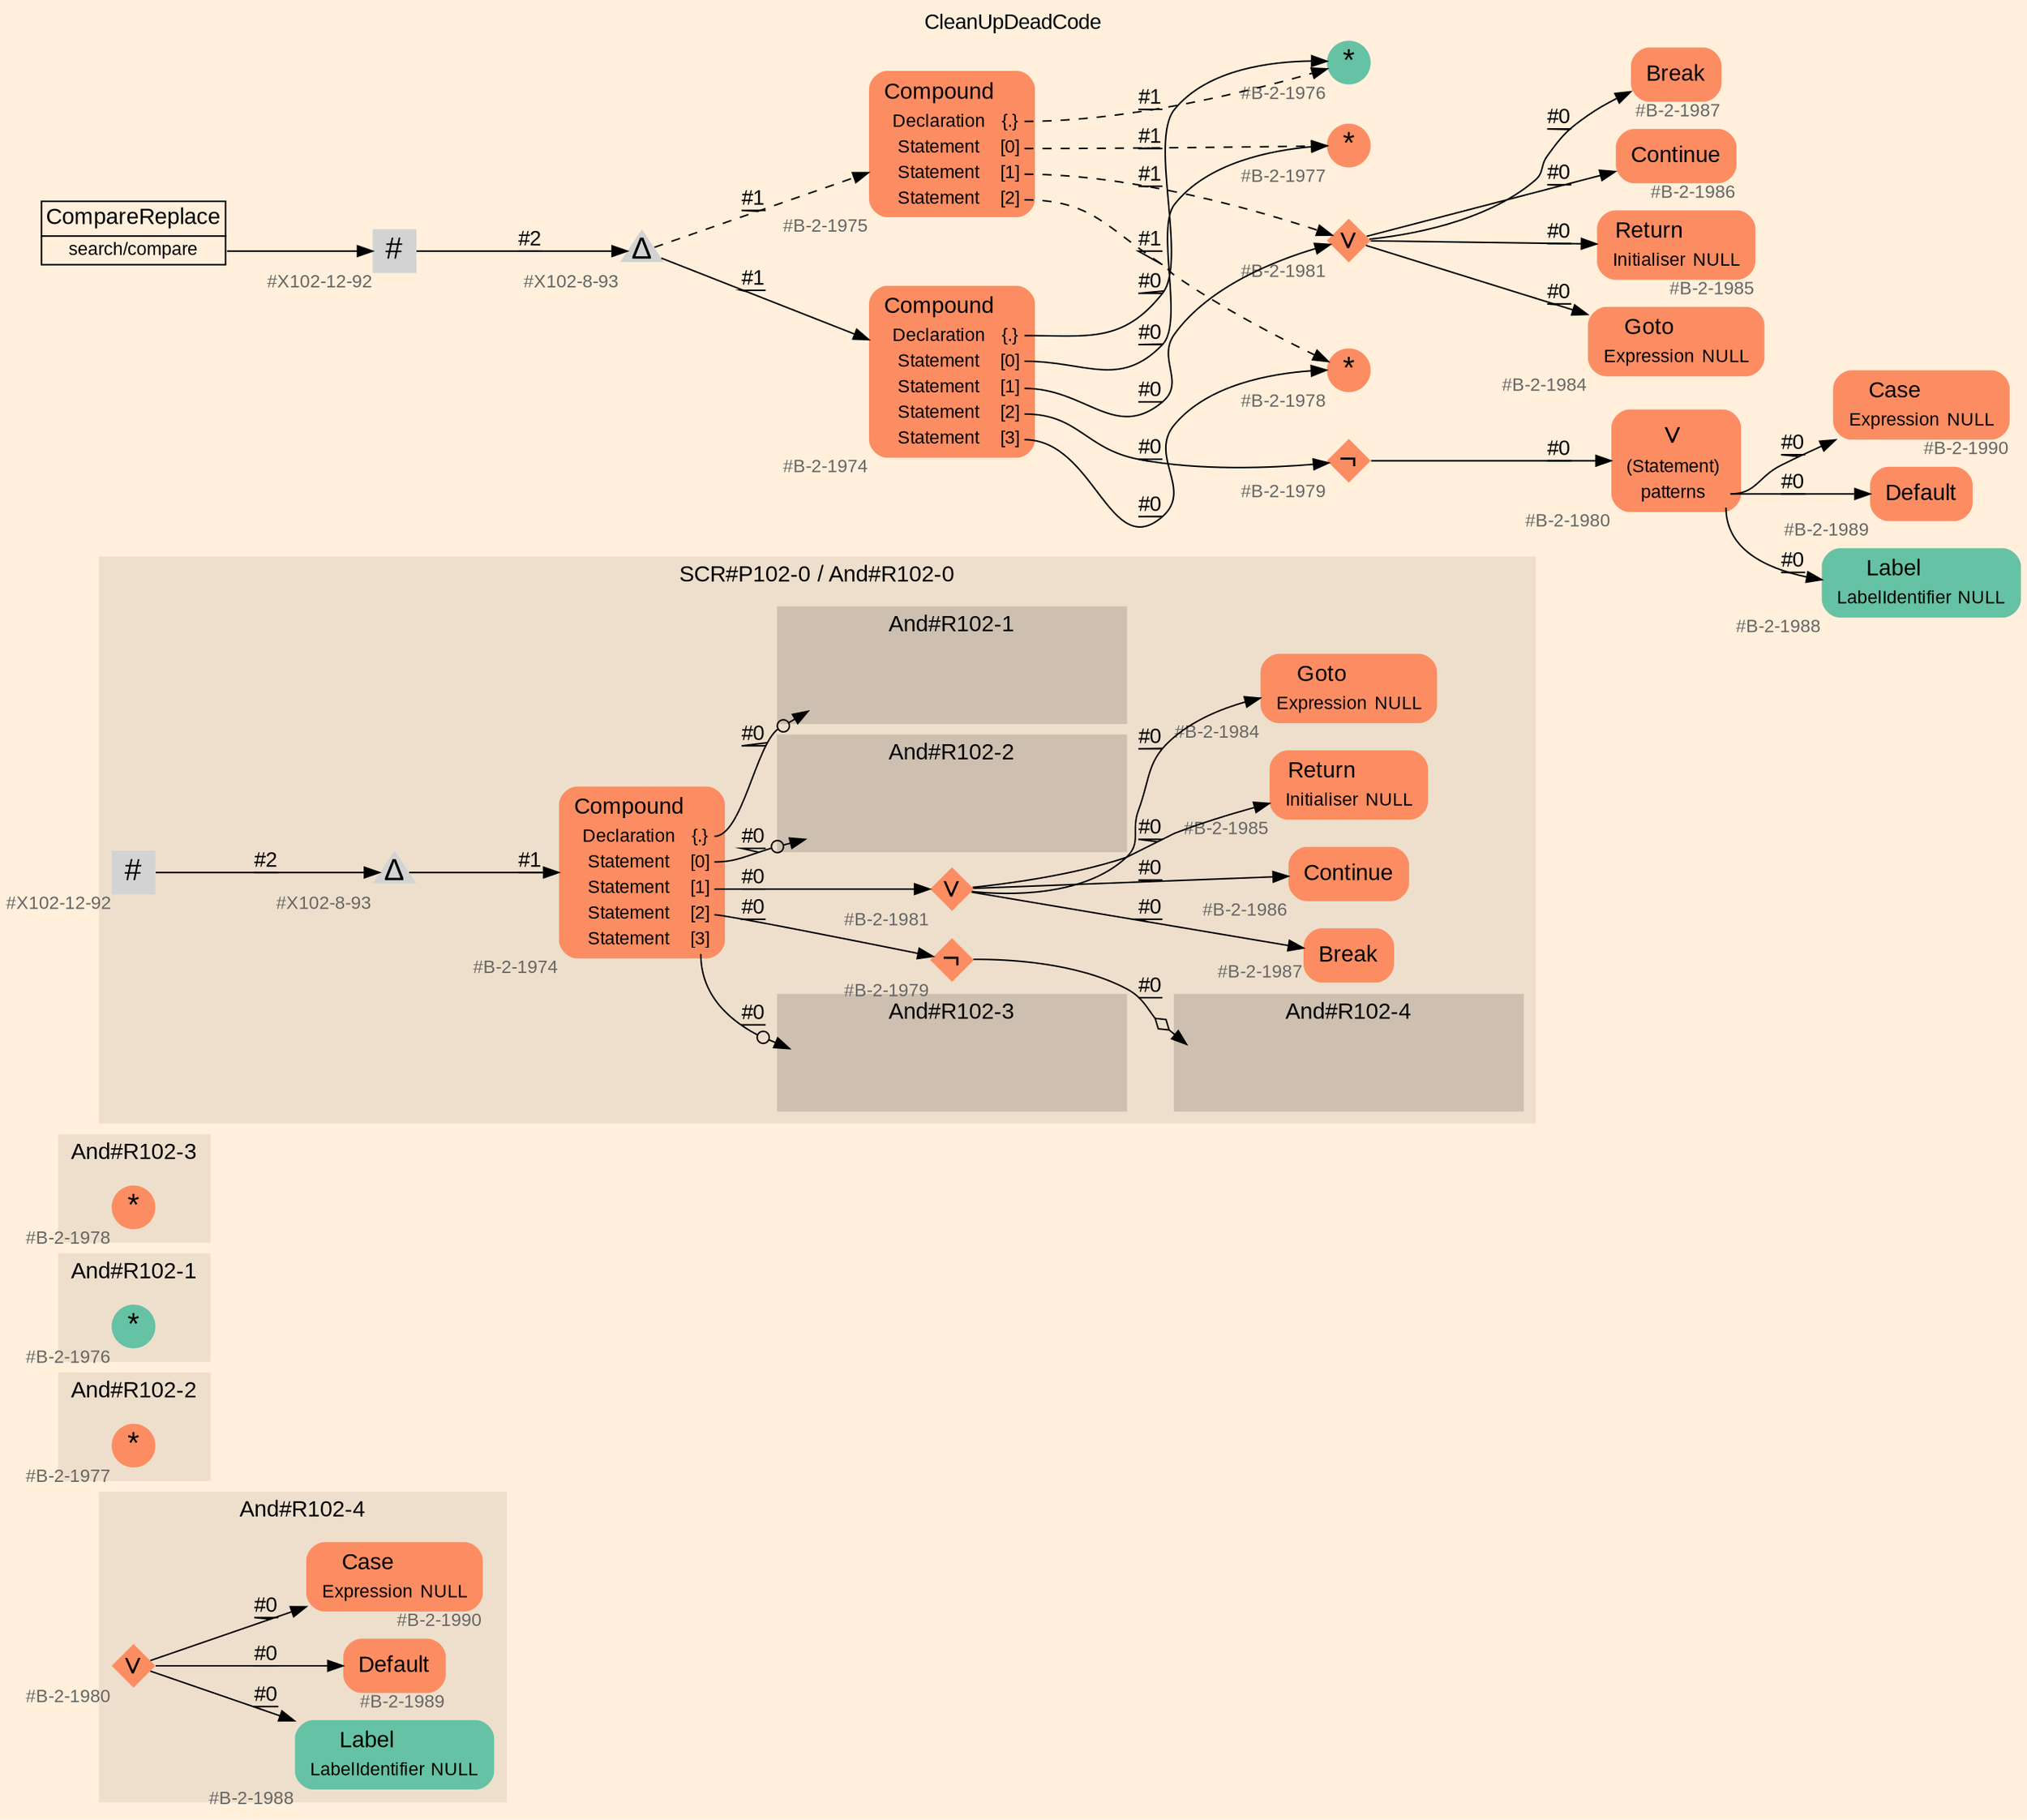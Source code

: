 digraph "CleanUpDeadCode" {
label = "CleanUpDeadCode"
labelloc = t
graph [
    rankdir = "LR"
    ranksep = 0.3
    bgcolor = antiquewhite1
    color = black
    fontcolor = black
    fontname = "Arial"
];
node [
    fontname = "Arial"
];
edge [
    fontname = "Arial"
];

// -------------------- figure And#R102-4 --------------------
// -------- region And#R102-4 ----------
subgraph "clusterAnd#R102-4" {
    label = "And#R102-4"
    style = "filled"
    color = antiquewhite2
    fontsize = "15"
    // -------- block And#R102-4/#B-2-1988 ----------
    "And#R102-4/#B-2-1988" [
        fillcolor = "/set28/1"
        xlabel = "#B-2-1988"
        fontsize = "12"
        fontcolor = grey40
        shape = "plaintext"
        label = <<TABLE BORDER="0" CELLBORDER="0" CELLSPACING="0">
         <TR><TD><FONT COLOR="black" POINT-SIZE="15">Label</FONT></TD></TR>
         <TR><TD><FONT COLOR="black" POINT-SIZE="12">LabelIdentifier</FONT></TD><TD PORT="port0"><FONT COLOR="black" POINT-SIZE="12">NULL</FONT></TD></TR>
        </TABLE>>
        style = "rounded,filled"
    ];
    
    // -------- block And#R102-4/#B-2-1980 ----------
    "And#R102-4/#B-2-1980" [
        fillcolor = "/set28/2"
        xlabel = "#B-2-1980"
        fontsize = "12"
        fontcolor = grey40
        shape = "diamond"
        label = <<FONT COLOR="black" POINT-SIZE="20">∨</FONT>>
        style = "filled"
        penwidth = 0.0
        fixedsize = true
        width = 0.4
        height = 0.4
    ];
    
    // -------- block And#R102-4/#B-2-1989 ----------
    "And#R102-4/#B-2-1989" [
        fillcolor = "/set28/2"
        xlabel = "#B-2-1989"
        fontsize = "12"
        fontcolor = grey40
        shape = "plaintext"
        label = <<TABLE BORDER="0" CELLBORDER="0" CELLSPACING="0">
         <TR><TD><FONT COLOR="black" POINT-SIZE="15">Default</FONT></TD></TR>
        </TABLE>>
        style = "rounded,filled"
    ];
    
    // -------- block And#R102-4/#B-2-1990 ----------
    "And#R102-4/#B-2-1990" [
        fillcolor = "/set28/2"
        xlabel = "#B-2-1990"
        fontsize = "12"
        fontcolor = grey40
        shape = "plaintext"
        label = <<TABLE BORDER="0" CELLBORDER="0" CELLSPACING="0">
         <TR><TD><FONT COLOR="black" POINT-SIZE="15">Case</FONT></TD></TR>
         <TR><TD><FONT COLOR="black" POINT-SIZE="12">Expression</FONT></TD><TD PORT="port0"><FONT COLOR="black" POINT-SIZE="12">NULL</FONT></TD></TR>
        </TABLE>>
        style = "rounded,filled"
    ];
    
}

"And#R102-4/#B-2-1980" -> "And#R102-4/#B-2-1990" [
    label = "#0"
    decorate = true
    color = black
    fontcolor = black
];

"And#R102-4/#B-2-1980" -> "And#R102-4/#B-2-1989" [
    label = "#0"
    decorate = true
    color = black
    fontcolor = black
];

"And#R102-4/#B-2-1980" -> "And#R102-4/#B-2-1988" [
    label = "#0"
    decorate = true
    color = black
    fontcolor = black
];


// -------------------- figure And#R102-2 --------------------
// -------- region And#R102-2 ----------
subgraph "clusterAnd#R102-2" {
    label = "And#R102-2"
    style = "filled"
    color = antiquewhite2
    fontsize = "15"
    // -------- block And#R102-2/#B-2-1977 ----------
    "And#R102-2/#B-2-1977" [
        fillcolor = "/set28/2"
        xlabel = "#B-2-1977"
        fontsize = "12"
        fontcolor = grey40
        shape = "circle"
        label = <<FONT COLOR="black" POINT-SIZE="20">*</FONT>>
        style = "filled"
        penwidth = 0.0
        fixedsize = true
        width = 0.4
        height = 0.4
    ];
    
}


// -------------------- figure And#R102-1 --------------------
// -------- region And#R102-1 ----------
subgraph "clusterAnd#R102-1" {
    label = "And#R102-1"
    style = "filled"
    color = antiquewhite2
    fontsize = "15"
    // -------- block And#R102-1/#B-2-1976 ----------
    "And#R102-1/#B-2-1976" [
        fillcolor = "/set28/1"
        xlabel = "#B-2-1976"
        fontsize = "12"
        fontcolor = grey40
        shape = "circle"
        label = <<FONT COLOR="black" POINT-SIZE="20">*</FONT>>
        style = "filled"
        penwidth = 0.0
        fixedsize = true
        width = 0.4
        height = 0.4
    ];
    
}


// -------------------- figure And#R102-3 --------------------
// -------- region And#R102-3 ----------
subgraph "clusterAnd#R102-3" {
    label = "And#R102-3"
    style = "filled"
    color = antiquewhite2
    fontsize = "15"
    // -------- block And#R102-3/#B-2-1978 ----------
    "And#R102-3/#B-2-1978" [
        fillcolor = "/set28/2"
        xlabel = "#B-2-1978"
        fontsize = "12"
        fontcolor = grey40
        shape = "circle"
        label = <<FONT COLOR="black" POINT-SIZE="20">*</FONT>>
        style = "filled"
        penwidth = 0.0
        fixedsize = true
        width = 0.4
        height = 0.4
    ];
    
}


// -------------------- figure And#R102-0 --------------------
// -------- region And#R102-0 ----------
subgraph "clusterAnd#R102-0" {
    label = "SCR#P102-0 / And#R102-0"
    style = "filled"
    color = antiquewhite2
    fontsize = "15"
    // -------- block And#R102-0/#B-2-1984 ----------
    "And#R102-0/#B-2-1984" [
        fillcolor = "/set28/2"
        xlabel = "#B-2-1984"
        fontsize = "12"
        fontcolor = grey40
        shape = "plaintext"
        label = <<TABLE BORDER="0" CELLBORDER="0" CELLSPACING="0">
         <TR><TD><FONT COLOR="black" POINT-SIZE="15">Goto</FONT></TD></TR>
         <TR><TD><FONT COLOR="black" POINT-SIZE="12">Expression</FONT></TD><TD PORT="port0"><FONT COLOR="black" POINT-SIZE="12">NULL</FONT></TD></TR>
        </TABLE>>
        style = "rounded,filled"
    ];
    
    // -------- block And#R102-0/#B-2-1974 ----------
    "And#R102-0/#B-2-1974" [
        fillcolor = "/set28/2"
        xlabel = "#B-2-1974"
        fontsize = "12"
        fontcolor = grey40
        shape = "plaintext"
        label = <<TABLE BORDER="0" CELLBORDER="0" CELLSPACING="0">
         <TR><TD><FONT COLOR="black" POINT-SIZE="15">Compound</FONT></TD></TR>
         <TR><TD><FONT COLOR="black" POINT-SIZE="12">Declaration</FONT></TD><TD PORT="port0"><FONT COLOR="black" POINT-SIZE="12">{.}</FONT></TD></TR>
         <TR><TD><FONT COLOR="black" POINT-SIZE="12">Statement</FONT></TD><TD PORT="port1"><FONT COLOR="black" POINT-SIZE="12">[0]</FONT></TD></TR>
         <TR><TD><FONT COLOR="black" POINT-SIZE="12">Statement</FONT></TD><TD PORT="port2"><FONT COLOR="black" POINT-SIZE="12">[1]</FONT></TD></TR>
         <TR><TD><FONT COLOR="black" POINT-SIZE="12">Statement</FONT></TD><TD PORT="port3"><FONT COLOR="black" POINT-SIZE="12">[2]</FONT></TD></TR>
         <TR><TD><FONT COLOR="black" POINT-SIZE="12">Statement</FONT></TD><TD PORT="port4"><FONT COLOR="black" POINT-SIZE="12">[3]</FONT></TD></TR>
        </TABLE>>
        style = "rounded,filled"
    ];
    
    // -------- block And#R102-0/#B-2-1981 ----------
    "And#R102-0/#B-2-1981" [
        fillcolor = "/set28/2"
        xlabel = "#B-2-1981"
        fontsize = "12"
        fontcolor = grey40
        shape = "diamond"
        label = <<FONT COLOR="black" POINT-SIZE="20">∨</FONT>>
        style = "filled"
        penwidth = 0.0
        fixedsize = true
        width = 0.4
        height = 0.4
    ];
    
    // -------- block And#R102-0/#B-2-1987 ----------
    "And#R102-0/#B-2-1987" [
        fillcolor = "/set28/2"
        xlabel = "#B-2-1987"
        fontsize = "12"
        fontcolor = grey40
        shape = "plaintext"
        label = <<TABLE BORDER="0" CELLBORDER="0" CELLSPACING="0">
         <TR><TD><FONT COLOR="black" POINT-SIZE="15">Break</FONT></TD></TR>
        </TABLE>>
        style = "rounded,filled"
    ];
    
    // -------- block And#R102-0/#B-2-1986 ----------
    "And#R102-0/#B-2-1986" [
        fillcolor = "/set28/2"
        xlabel = "#B-2-1986"
        fontsize = "12"
        fontcolor = grey40
        shape = "plaintext"
        label = <<TABLE BORDER="0" CELLBORDER="0" CELLSPACING="0">
         <TR><TD><FONT COLOR="black" POINT-SIZE="15">Continue</FONT></TD></TR>
        </TABLE>>
        style = "rounded,filled"
    ];
    
    // -------- block And#R102-0/#X102-8-93 ----------
    "And#R102-0/#X102-8-93" [
        xlabel = "#X102-8-93"
        fontsize = "12"
        fontcolor = grey40
        shape = "triangle"
        label = <<FONT COLOR="black" POINT-SIZE="20">Δ</FONT>>
        style = "filled"
        penwidth = 0.0
        fixedsize = true
        width = 0.4
        height = 0.4
    ];
    
    // -------- block And#R102-0/#X102-12-92 ----------
    "And#R102-0/#X102-12-92" [
        xlabel = "#X102-12-92"
        fontsize = "12"
        fontcolor = grey40
        shape = "square"
        label = <<FONT COLOR="black" POINT-SIZE="20">#</FONT>>
        style = "filled"
        penwidth = 0.0
        fixedsize = true
        width = 0.4
        height = 0.4
    ];
    
    // -------- block And#R102-0/#B-2-1985 ----------
    "And#R102-0/#B-2-1985" [
        fillcolor = "/set28/2"
        xlabel = "#B-2-1985"
        fontsize = "12"
        fontcolor = grey40
        shape = "plaintext"
        label = <<TABLE BORDER="0" CELLBORDER="0" CELLSPACING="0">
         <TR><TD><FONT COLOR="black" POINT-SIZE="15">Return</FONT></TD></TR>
         <TR><TD><FONT COLOR="black" POINT-SIZE="12">Initialiser</FONT></TD><TD PORT="port0"><FONT COLOR="black" POINT-SIZE="12">NULL</FONT></TD></TR>
        </TABLE>>
        style = "rounded,filled"
    ];
    
    // -------- block And#R102-0/#B-2-1979 ----------
    "And#R102-0/#B-2-1979" [
        fillcolor = "/set28/2"
        xlabel = "#B-2-1979"
        fontsize = "12"
        fontcolor = grey40
        shape = "diamond"
        label = <<FONT COLOR="black" POINT-SIZE="20">¬</FONT>>
        style = "filled"
        penwidth = 0.0
        fixedsize = true
        width = 0.4
        height = 0.4
    ];
    
    // -------- region And#R102-0/And#R102-1 ----------
    subgraph "clusterAnd#R102-0/And#R102-1" {
        label = "And#R102-1"
        style = "filled"
        color = antiquewhite3
        fontsize = "15"
        // -------- block And#R102-0/And#R102-1/#B-2-1976 ----------
        "And#R102-0/And#R102-1/#B-2-1976" [
            fillcolor = "/set28/1"
            xlabel = "#B-2-1976"
            fontsize = "12"
            fontcolor = grey40
            shape = "none"
            style = "invisible"
        ];
        
    }
    
    // -------- region And#R102-0/And#R102-2 ----------
    subgraph "clusterAnd#R102-0/And#R102-2" {
        label = "And#R102-2"
        style = "filled"
        color = antiquewhite3
        fontsize = "15"
        // -------- block And#R102-0/And#R102-2/#B-2-1977 ----------
        "And#R102-0/And#R102-2/#B-2-1977" [
            fillcolor = "/set28/2"
            xlabel = "#B-2-1977"
            fontsize = "12"
            fontcolor = grey40
            shape = "none"
            style = "invisible"
        ];
        
    }
    
    // -------- region And#R102-0/And#R102-3 ----------
    subgraph "clusterAnd#R102-0/And#R102-3" {
        label = "And#R102-3"
        style = "filled"
        color = antiquewhite3
        fontsize = "15"
        // -------- block And#R102-0/And#R102-3/#B-2-1978 ----------
        "And#R102-0/And#R102-3/#B-2-1978" [
            fillcolor = "/set28/2"
            xlabel = "#B-2-1978"
            fontsize = "12"
            fontcolor = grey40
            shape = "none"
            style = "invisible"
        ];
        
    }
    
    // -------- region And#R102-0/And#R102-4 ----------
    subgraph "clusterAnd#R102-0/And#R102-4" {
        label = "And#R102-4"
        style = "filled"
        color = antiquewhite3
        fontsize = "15"
        // -------- block And#R102-0/And#R102-4/#B-2-1980 ----------
        "And#R102-0/And#R102-4/#B-2-1980" [
            fillcolor = "/set28/2"
            xlabel = "#B-2-1980"
            fontsize = "12"
            fontcolor = grey40
            shape = "none"
            style = "invisible"
        ];
        
    }
    
}

"And#R102-0/#B-2-1974":port0 -> "And#R102-0/And#R102-1/#B-2-1976" [
    arrowhead="normalnoneodot"
    label = "#0"
    decorate = true
    color = black
    fontcolor = black
];

"And#R102-0/#B-2-1974":port1 -> "And#R102-0/And#R102-2/#B-2-1977" [
    arrowhead="normalnoneodot"
    label = "#0"
    decorate = true
    color = black
    fontcolor = black
];

"And#R102-0/#B-2-1974":port2 -> "And#R102-0/#B-2-1981" [
    label = "#0"
    decorate = true
    color = black
    fontcolor = black
];

"And#R102-0/#B-2-1974":port3 -> "And#R102-0/#B-2-1979" [
    label = "#0"
    decorate = true
    color = black
    fontcolor = black
];

"And#R102-0/#B-2-1974":port4 -> "And#R102-0/And#R102-3/#B-2-1978" [
    arrowhead="normalnoneodot"
    label = "#0"
    decorate = true
    color = black
    fontcolor = black
];

"And#R102-0/#B-2-1981" -> "And#R102-0/#B-2-1987" [
    label = "#0"
    decorate = true
    color = black
    fontcolor = black
];

"And#R102-0/#B-2-1981" -> "And#R102-0/#B-2-1986" [
    label = "#0"
    decorate = true
    color = black
    fontcolor = black
];

"And#R102-0/#B-2-1981" -> "And#R102-0/#B-2-1985" [
    label = "#0"
    decorate = true
    color = black
    fontcolor = black
];

"And#R102-0/#B-2-1981" -> "And#R102-0/#B-2-1984" [
    label = "#0"
    decorate = true
    color = black
    fontcolor = black
];

"And#R102-0/#X102-8-93" -> "And#R102-0/#B-2-1974" [
    label = "#1"
    decorate = true
    color = black
    fontcolor = black
];

"And#R102-0/#X102-12-92" -> "And#R102-0/#X102-8-93" [
    label = "#2"
    decorate = true
    color = black
    fontcolor = black
];

"And#R102-0/#B-2-1979" -> "And#R102-0/And#R102-4/#B-2-1980" [
    arrowhead="normalnoneodiamond"
    label = "#0"
    decorate = true
    color = black
    fontcolor = black
];


// -------------------- transformation figure --------------------
// -------- block CR#X102-10-102 ----------
"CR#X102-10-102" [
    fillcolor = antiquewhite1
    fontsize = "12"
    fontcolor = grey40
    shape = "plaintext"
    label = <<TABLE BORDER="0" CELLBORDER="1" CELLSPACING="0">
     <TR><TD><FONT COLOR="black" POINT-SIZE="15">CompareReplace</FONT></TD></TR>
     <TR><TD PORT="port0"><FONT COLOR="black" POINT-SIZE="12">search/compare</FONT></TD></TR>
    </TABLE>>
    style = "filled"
    color = black
];

// -------- block #X102-12-92 ----------
"#X102-12-92" [
    xlabel = "#X102-12-92"
    fontsize = "12"
    fontcolor = grey40
    shape = "square"
    label = <<FONT COLOR="black" POINT-SIZE="20">#</FONT>>
    style = "filled"
    penwidth = 0.0
    fixedsize = true
    width = 0.4
    height = 0.4
];

// -------- block #X102-8-93 ----------
"#X102-8-93" [
    xlabel = "#X102-8-93"
    fontsize = "12"
    fontcolor = grey40
    shape = "triangle"
    label = <<FONT COLOR="black" POINT-SIZE="20">Δ</FONT>>
    style = "filled"
    penwidth = 0.0
    fixedsize = true
    width = 0.4
    height = 0.4
];

// -------- block #B-2-1974 ----------
"#B-2-1974" [
    fillcolor = "/set28/2"
    xlabel = "#B-2-1974"
    fontsize = "12"
    fontcolor = grey40
    shape = "plaintext"
    label = <<TABLE BORDER="0" CELLBORDER="0" CELLSPACING="0">
     <TR><TD><FONT COLOR="black" POINT-SIZE="15">Compound</FONT></TD></TR>
     <TR><TD><FONT COLOR="black" POINT-SIZE="12">Declaration</FONT></TD><TD PORT="port0"><FONT COLOR="black" POINT-SIZE="12">{.}</FONT></TD></TR>
     <TR><TD><FONT COLOR="black" POINT-SIZE="12">Statement</FONT></TD><TD PORT="port1"><FONT COLOR="black" POINT-SIZE="12">[0]</FONT></TD></TR>
     <TR><TD><FONT COLOR="black" POINT-SIZE="12">Statement</FONT></TD><TD PORT="port2"><FONT COLOR="black" POINT-SIZE="12">[1]</FONT></TD></TR>
     <TR><TD><FONT COLOR="black" POINT-SIZE="12">Statement</FONT></TD><TD PORT="port3"><FONT COLOR="black" POINT-SIZE="12">[2]</FONT></TD></TR>
     <TR><TD><FONT COLOR="black" POINT-SIZE="12">Statement</FONT></TD><TD PORT="port4"><FONT COLOR="black" POINT-SIZE="12">[3]</FONT></TD></TR>
    </TABLE>>
    style = "rounded,filled"
];

// -------- block #B-2-1976 ----------
"#B-2-1976" [
    fillcolor = "/set28/1"
    xlabel = "#B-2-1976"
    fontsize = "12"
    fontcolor = grey40
    shape = "circle"
    label = <<FONT COLOR="black" POINT-SIZE="20">*</FONT>>
    style = "filled"
    penwidth = 0.0
    fixedsize = true
    width = 0.4
    height = 0.4
];

// -------- block #B-2-1977 ----------
"#B-2-1977" [
    fillcolor = "/set28/2"
    xlabel = "#B-2-1977"
    fontsize = "12"
    fontcolor = grey40
    shape = "circle"
    label = <<FONT COLOR="black" POINT-SIZE="20">*</FONT>>
    style = "filled"
    penwidth = 0.0
    fixedsize = true
    width = 0.4
    height = 0.4
];

// -------- block #B-2-1981 ----------
"#B-2-1981" [
    fillcolor = "/set28/2"
    xlabel = "#B-2-1981"
    fontsize = "12"
    fontcolor = grey40
    shape = "diamond"
    label = <<FONT COLOR="black" POINT-SIZE="20">∨</FONT>>
    style = "filled"
    penwidth = 0.0
    fixedsize = true
    width = 0.4
    height = 0.4
];

// -------- block #B-2-1987 ----------
"#B-2-1987" [
    fillcolor = "/set28/2"
    xlabel = "#B-2-1987"
    fontsize = "12"
    fontcolor = grey40
    shape = "plaintext"
    label = <<TABLE BORDER="0" CELLBORDER="0" CELLSPACING="0">
     <TR><TD><FONT COLOR="black" POINT-SIZE="15">Break</FONT></TD></TR>
    </TABLE>>
    style = "rounded,filled"
];

// -------- block #B-2-1986 ----------
"#B-2-1986" [
    fillcolor = "/set28/2"
    xlabel = "#B-2-1986"
    fontsize = "12"
    fontcolor = grey40
    shape = "plaintext"
    label = <<TABLE BORDER="0" CELLBORDER="0" CELLSPACING="0">
     <TR><TD><FONT COLOR="black" POINT-SIZE="15">Continue</FONT></TD></TR>
    </TABLE>>
    style = "rounded,filled"
];

// -------- block #B-2-1985 ----------
"#B-2-1985" [
    fillcolor = "/set28/2"
    xlabel = "#B-2-1985"
    fontsize = "12"
    fontcolor = grey40
    shape = "plaintext"
    label = <<TABLE BORDER="0" CELLBORDER="0" CELLSPACING="0">
     <TR><TD><FONT COLOR="black" POINT-SIZE="15">Return</FONT></TD></TR>
     <TR><TD><FONT COLOR="black" POINT-SIZE="12">Initialiser</FONT></TD><TD PORT="port0"><FONT COLOR="black" POINT-SIZE="12">NULL</FONT></TD></TR>
    </TABLE>>
    style = "rounded,filled"
];

// -------- block #B-2-1984 ----------
"#B-2-1984" [
    fillcolor = "/set28/2"
    xlabel = "#B-2-1984"
    fontsize = "12"
    fontcolor = grey40
    shape = "plaintext"
    label = <<TABLE BORDER="0" CELLBORDER="0" CELLSPACING="0">
     <TR><TD><FONT COLOR="black" POINT-SIZE="15">Goto</FONT></TD></TR>
     <TR><TD><FONT COLOR="black" POINT-SIZE="12">Expression</FONT></TD><TD PORT="port0"><FONT COLOR="black" POINT-SIZE="12">NULL</FONT></TD></TR>
    </TABLE>>
    style = "rounded,filled"
];

// -------- block #B-2-1979 ----------
"#B-2-1979" [
    fillcolor = "/set28/2"
    xlabel = "#B-2-1979"
    fontsize = "12"
    fontcolor = grey40
    shape = "diamond"
    label = <<FONT COLOR="black" POINT-SIZE="20">¬</FONT>>
    style = "filled"
    penwidth = 0.0
    fixedsize = true
    width = 0.4
    height = 0.4
];

// -------- block #B-2-1980 ----------
"#B-2-1980" [
    fillcolor = "/set28/2"
    xlabel = "#B-2-1980"
    fontsize = "12"
    fontcolor = grey40
    shape = "plaintext"
    label = <<TABLE BORDER="0" CELLBORDER="0" CELLSPACING="0">
     <TR><TD><FONT COLOR="black" POINT-SIZE="20">∨</FONT></TD></TR>
     <TR><TD><FONT COLOR="black" POINT-SIZE="12">(Statement)</FONT></TD><TD PORT="port0"></TD></TR>
     <TR><TD><FONT COLOR="black" POINT-SIZE="12">patterns</FONT></TD><TD PORT="port1"></TD></TR>
    </TABLE>>
    style = "rounded,filled"
];

// -------- block #B-2-1990 ----------
"#B-2-1990" [
    fillcolor = "/set28/2"
    xlabel = "#B-2-1990"
    fontsize = "12"
    fontcolor = grey40
    shape = "plaintext"
    label = <<TABLE BORDER="0" CELLBORDER="0" CELLSPACING="0">
     <TR><TD><FONT COLOR="black" POINT-SIZE="15">Case</FONT></TD></TR>
     <TR><TD><FONT COLOR="black" POINT-SIZE="12">Expression</FONT></TD><TD PORT="port0"><FONT COLOR="black" POINT-SIZE="12">NULL</FONT></TD></TR>
    </TABLE>>
    style = "rounded,filled"
];

// -------- block #B-2-1989 ----------
"#B-2-1989" [
    fillcolor = "/set28/2"
    xlabel = "#B-2-1989"
    fontsize = "12"
    fontcolor = grey40
    shape = "plaintext"
    label = <<TABLE BORDER="0" CELLBORDER="0" CELLSPACING="0">
     <TR><TD><FONT COLOR="black" POINT-SIZE="15">Default</FONT></TD></TR>
    </TABLE>>
    style = "rounded,filled"
];

// -------- block #B-2-1988 ----------
"#B-2-1988" [
    fillcolor = "/set28/1"
    xlabel = "#B-2-1988"
    fontsize = "12"
    fontcolor = grey40
    shape = "plaintext"
    label = <<TABLE BORDER="0" CELLBORDER="0" CELLSPACING="0">
     <TR><TD><FONT COLOR="black" POINT-SIZE="15">Label</FONT></TD></TR>
     <TR><TD><FONT COLOR="black" POINT-SIZE="12">LabelIdentifier</FONT></TD><TD PORT="port0"><FONT COLOR="black" POINT-SIZE="12">NULL</FONT></TD></TR>
    </TABLE>>
    style = "rounded,filled"
];

// -------- block #B-2-1978 ----------
"#B-2-1978" [
    fillcolor = "/set28/2"
    xlabel = "#B-2-1978"
    fontsize = "12"
    fontcolor = grey40
    shape = "circle"
    label = <<FONT COLOR="black" POINT-SIZE="20">*</FONT>>
    style = "filled"
    penwidth = 0.0
    fixedsize = true
    width = 0.4
    height = 0.4
];

// -------- block #B-2-1975 ----------
"#B-2-1975" [
    fillcolor = "/set28/2"
    xlabel = "#B-2-1975"
    fontsize = "12"
    fontcolor = grey40
    shape = "plaintext"
    label = <<TABLE BORDER="0" CELLBORDER="0" CELLSPACING="0">
     <TR><TD><FONT COLOR="black" POINT-SIZE="15">Compound</FONT></TD></TR>
     <TR><TD><FONT COLOR="black" POINT-SIZE="12">Declaration</FONT></TD><TD PORT="port0"><FONT COLOR="black" POINT-SIZE="12">{.}</FONT></TD></TR>
     <TR><TD><FONT COLOR="black" POINT-SIZE="12">Statement</FONT></TD><TD PORT="port1"><FONT COLOR="black" POINT-SIZE="12">[0]</FONT></TD></TR>
     <TR><TD><FONT COLOR="black" POINT-SIZE="12">Statement</FONT></TD><TD PORT="port2"><FONT COLOR="black" POINT-SIZE="12">[1]</FONT></TD></TR>
     <TR><TD><FONT COLOR="black" POINT-SIZE="12">Statement</FONT></TD><TD PORT="port3"><FONT COLOR="black" POINT-SIZE="12">[2]</FONT></TD></TR>
    </TABLE>>
    style = "rounded,filled"
];

"CR#X102-10-102":port0 -> "#X102-12-92" [
    label = ""
    decorate = true
    color = black
    fontcolor = black
];

"#X102-12-92" -> "#X102-8-93" [
    label = "#2"
    decorate = true
    color = black
    fontcolor = black
];

"#X102-8-93" -> "#B-2-1974" [
    label = "#1"
    decorate = true
    color = black
    fontcolor = black
];

"#X102-8-93" -> "#B-2-1975" [
    style="dashed"
    label = "#1"
    decorate = true
    color = black
    fontcolor = black
];

"#B-2-1974":port0 -> "#B-2-1976" [
    label = "#0"
    decorate = true
    color = black
    fontcolor = black
];

"#B-2-1974":port1 -> "#B-2-1977" [
    label = "#0"
    decorate = true
    color = black
    fontcolor = black
];

"#B-2-1974":port2 -> "#B-2-1981" [
    label = "#0"
    decorate = true
    color = black
    fontcolor = black
];

"#B-2-1974":port3 -> "#B-2-1979" [
    label = "#0"
    decorate = true
    color = black
    fontcolor = black
];

"#B-2-1974":port4 -> "#B-2-1978" [
    label = "#0"
    decorate = true
    color = black
    fontcolor = black
];

"#B-2-1981" -> "#B-2-1987" [
    label = "#0"
    decorate = true
    color = black
    fontcolor = black
];

"#B-2-1981" -> "#B-2-1986" [
    label = "#0"
    decorate = true
    color = black
    fontcolor = black
];

"#B-2-1981" -> "#B-2-1985" [
    label = "#0"
    decorate = true
    color = black
    fontcolor = black
];

"#B-2-1981" -> "#B-2-1984" [
    label = "#0"
    decorate = true
    color = black
    fontcolor = black
];

"#B-2-1979" -> "#B-2-1980" [
    label = "#0"
    decorate = true
    color = black
    fontcolor = black
];

"#B-2-1980":port1 -> "#B-2-1990" [
    label = "#0"
    decorate = true
    color = black
    fontcolor = black
];

"#B-2-1980":port1 -> "#B-2-1989" [
    label = "#0"
    decorate = true
    color = black
    fontcolor = black
];

"#B-2-1980":port1 -> "#B-2-1988" [
    label = "#0"
    decorate = true
    color = black
    fontcolor = black
];

"#B-2-1975":port0 -> "#B-2-1976" [
    style="dashed"
    label = "#1"
    decorate = true
    color = black
    fontcolor = black
];

"#B-2-1975":port1 -> "#B-2-1977" [
    style="dashed"
    label = "#1"
    decorate = true
    color = black
    fontcolor = black
];

"#B-2-1975":port2 -> "#B-2-1981" [
    style="dashed"
    label = "#1"
    decorate = true
    color = black
    fontcolor = black
];

"#B-2-1975":port3 -> "#B-2-1978" [
    style="dashed"
    label = "#1"
    decorate = true
    color = black
    fontcolor = black
];


}
